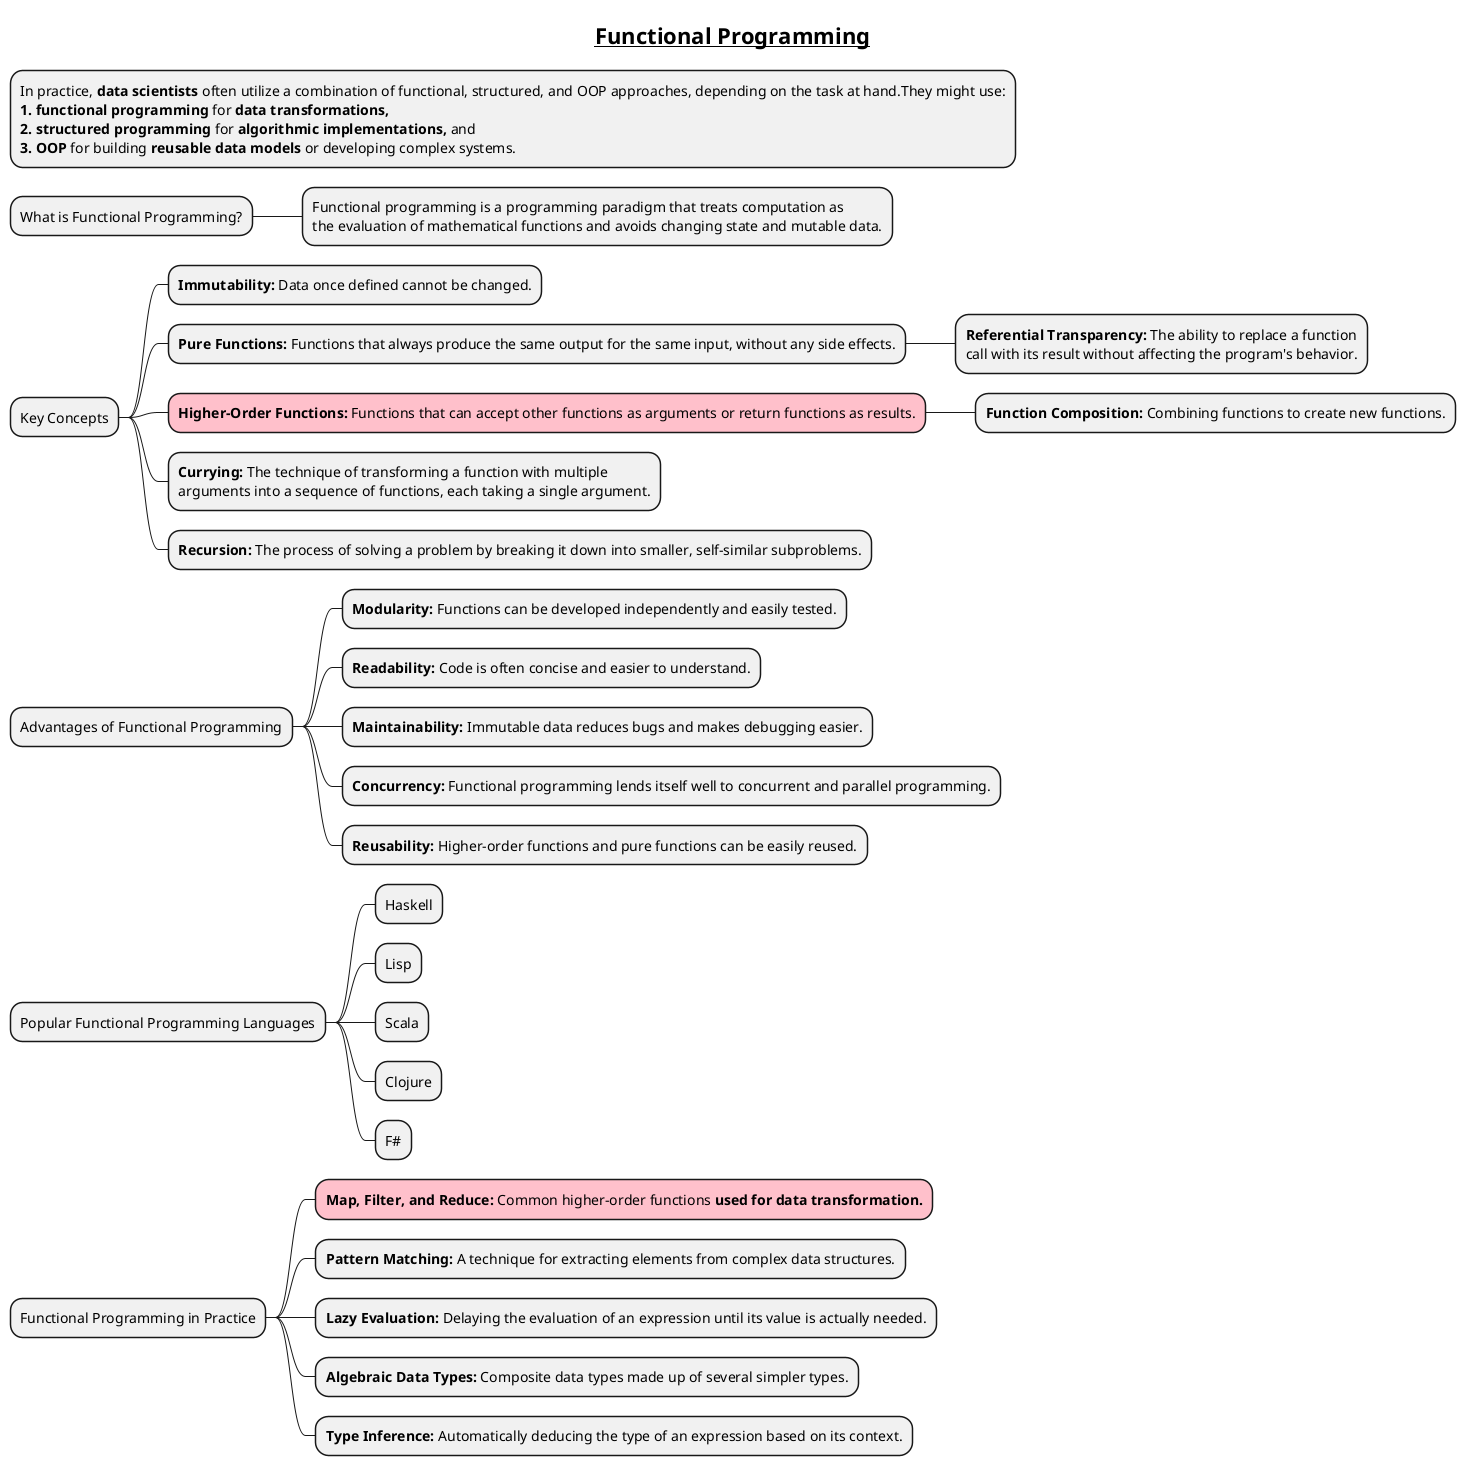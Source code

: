 @startmindmap
title = __Functional Programming__

*:In practice, **data scientists** often utilize a combination of functional, structured, and OOP approaches, depending on the task at hand.They might use:
**1. functional programming** for **data transformations,**
**2. structured programming** for **algorithmic implementations,** and
**3. OOP** for building **reusable data models** or developing complex systems.;

* What is Functional Programming?
**:Functional programming is a programming paradigm that treats computation as
the evaluation of mathematical functions and avoids changing state and mutable data.;

* Key Concepts
** **Immutability:** Data once defined cannot be changed.
** **Pure Functions:** Functions that always produce the same output for the same input, without any side effects.
***:**Referential Transparency:** The ability to replace a function
call with its result without affecting the program's behavior.;
**[#pink] **Higher-Order Functions:** Functions that can accept other functions as arguments or return functions as results.
*** **Function Composition:** Combining functions to create new functions.
**:**Currying:** The technique of transforming a function with multiple
arguments into a sequence of functions, each taking a single argument.;
** **Recursion:** The process of solving a problem by breaking it down into smaller, self-similar subproblems.

* Advantages of Functional Programming
** **Modularity:** Functions can be developed independently and easily tested.
** **Readability:** Code is often concise and easier to understand.
** **Maintainability:** Immutable data reduces bugs and makes debugging easier.
** **Concurrency:** Functional programming lends itself well to concurrent and parallel programming.
** **Reusability:** Higher-order functions and pure functions can be easily reused.

* Popular Functional Programming Languages
** Haskell
** Lisp
** Scala
** Clojure
** F#

* Functional Programming in Practice
**[#pink] **Map, Filter, and Reduce:** Common higher-order functions **used for data transformation.**
** **Pattern Matching:** A technique for extracting elements from complex data structures.
** **Lazy Evaluation:** Delaying the evaluation of an expression until its value is actually needed.
** **Algebraic Data Types:** Composite data types made up of several simpler types.
** **Type Inference:** Automatically deducing the type of an expression based on its context.

@endmindmap
